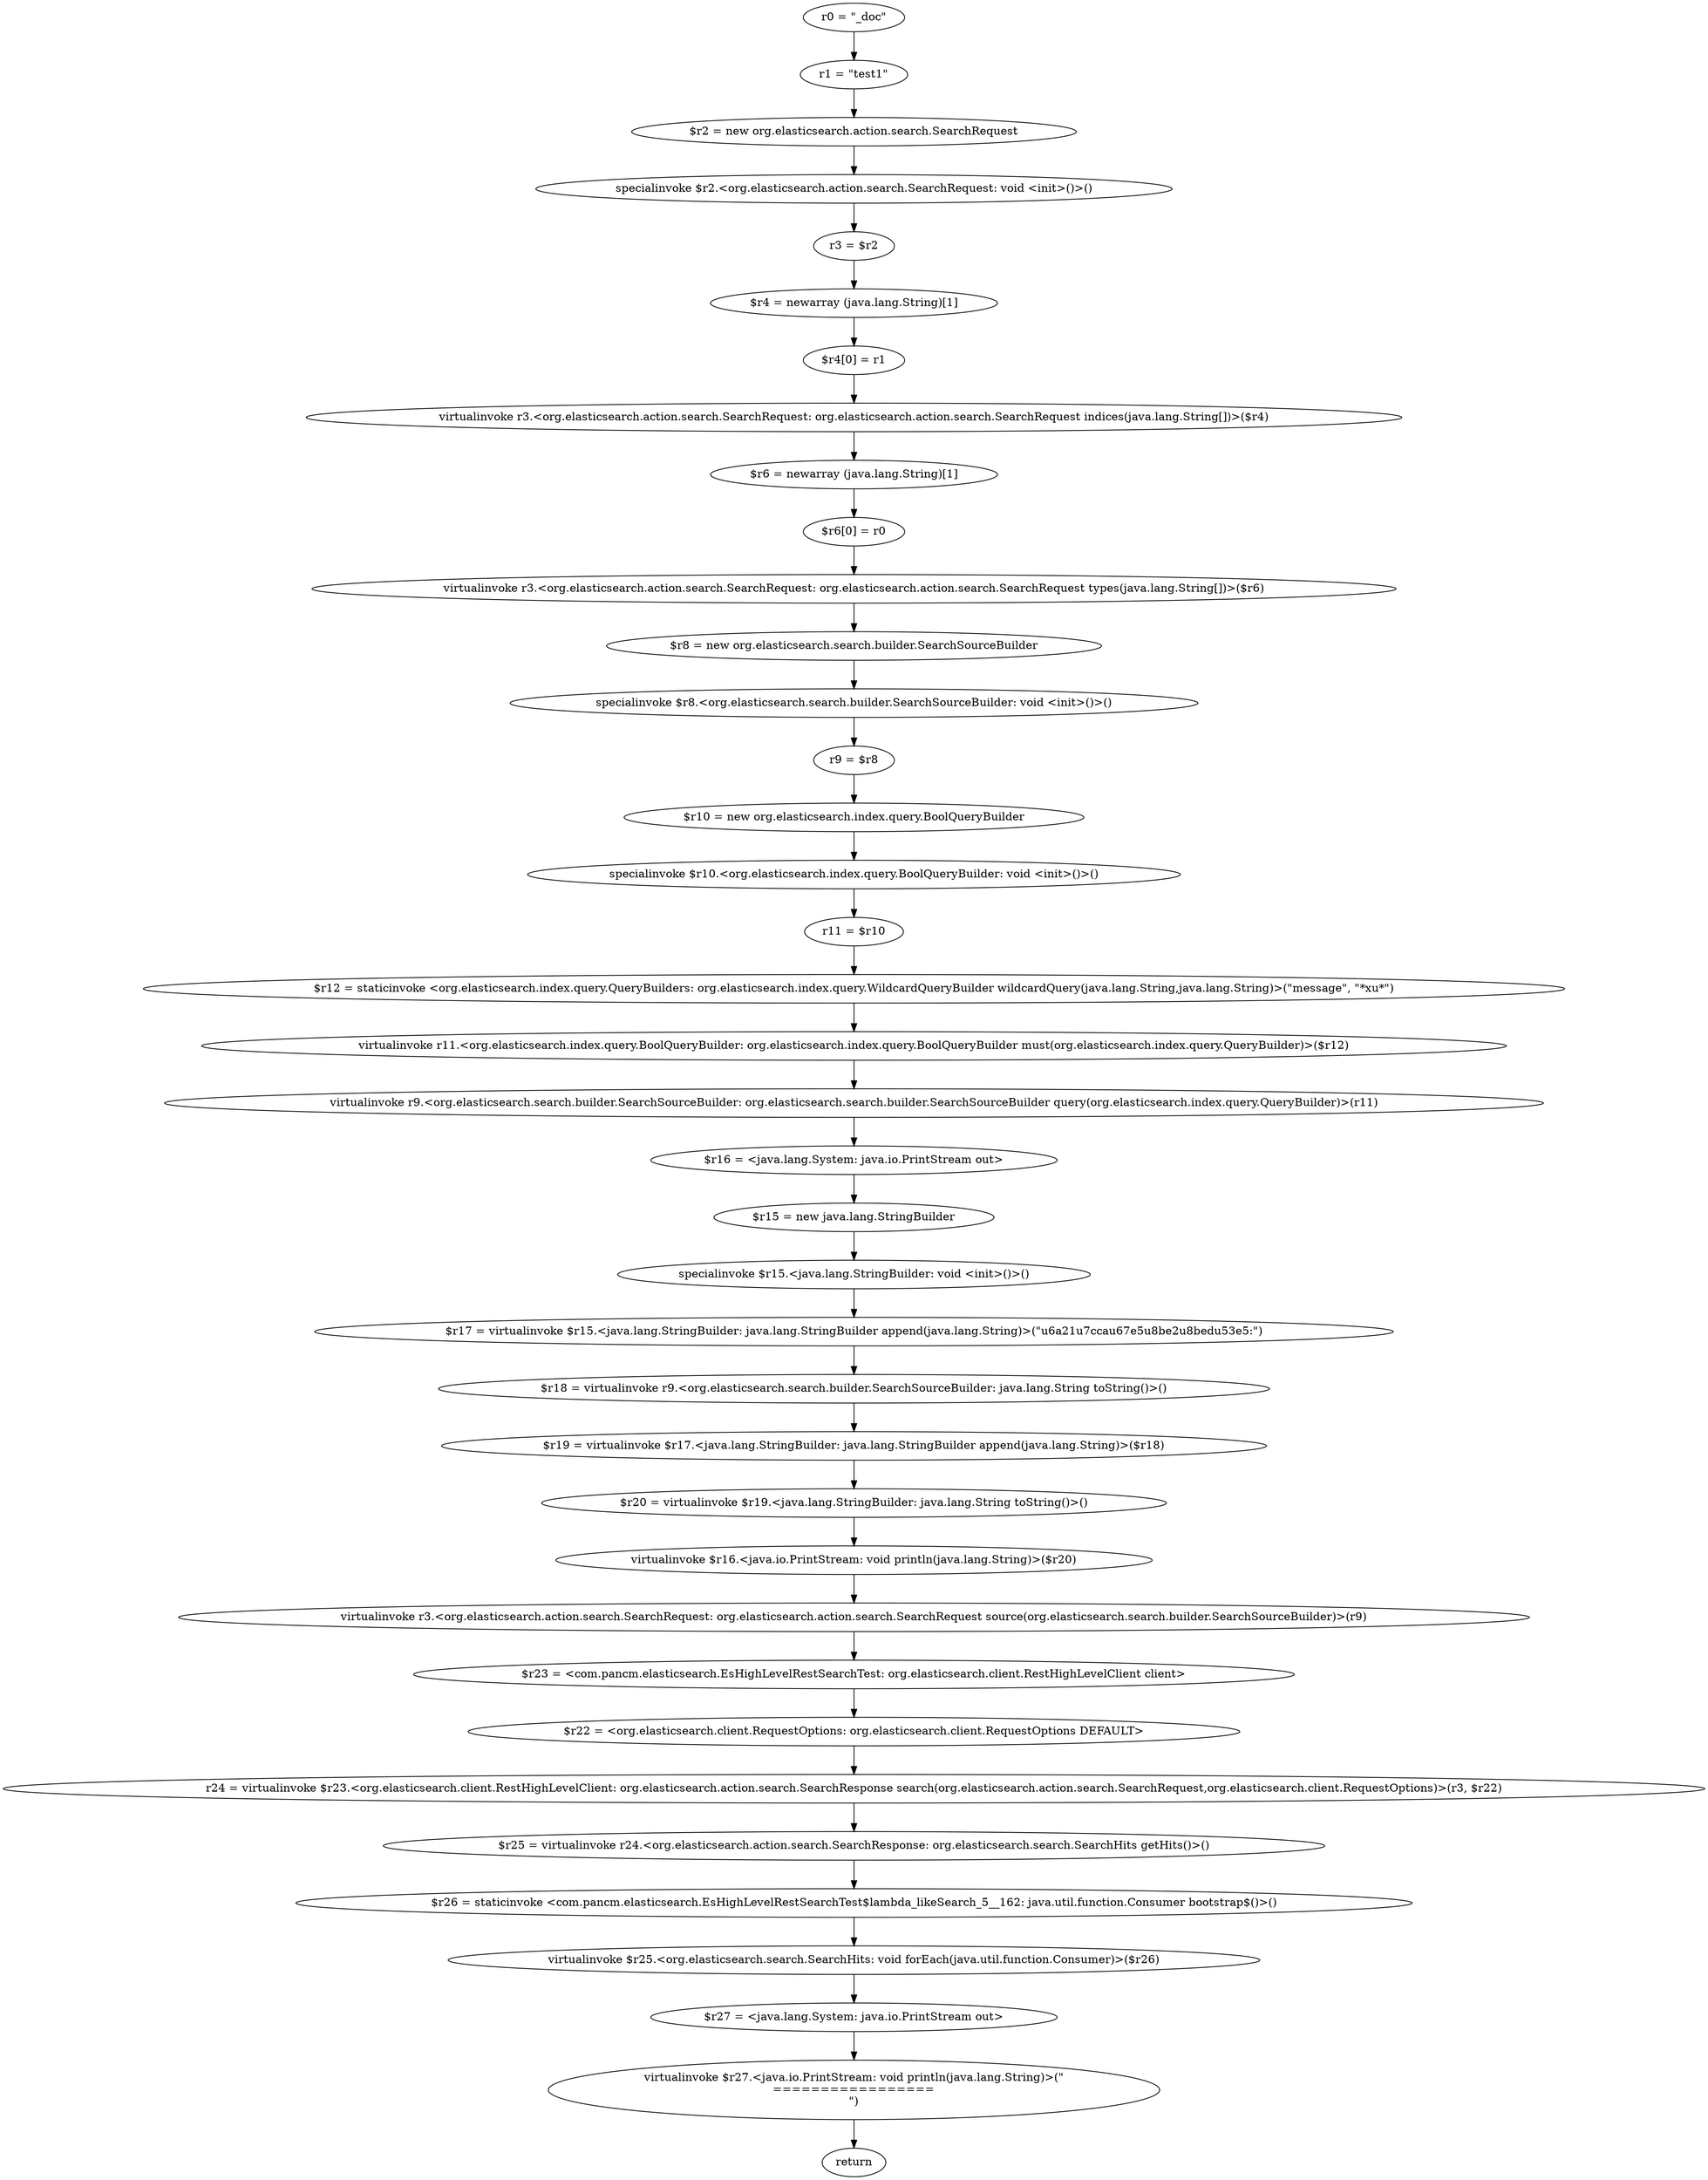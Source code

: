 digraph "unitGraph" {
    "r0 = \"_doc\""
    "r1 = \"test1\""
    "$r2 = new org.elasticsearch.action.search.SearchRequest"
    "specialinvoke $r2.<org.elasticsearch.action.search.SearchRequest: void <init>()>()"
    "r3 = $r2"
    "$r4 = newarray (java.lang.String)[1]"
    "$r4[0] = r1"
    "virtualinvoke r3.<org.elasticsearch.action.search.SearchRequest: org.elasticsearch.action.search.SearchRequest indices(java.lang.String[])>($r4)"
    "$r6 = newarray (java.lang.String)[1]"
    "$r6[0] = r0"
    "virtualinvoke r3.<org.elasticsearch.action.search.SearchRequest: org.elasticsearch.action.search.SearchRequest types(java.lang.String[])>($r6)"
    "$r8 = new org.elasticsearch.search.builder.SearchSourceBuilder"
    "specialinvoke $r8.<org.elasticsearch.search.builder.SearchSourceBuilder: void <init>()>()"
    "r9 = $r8"
    "$r10 = new org.elasticsearch.index.query.BoolQueryBuilder"
    "specialinvoke $r10.<org.elasticsearch.index.query.BoolQueryBuilder: void <init>()>()"
    "r11 = $r10"
    "$r12 = staticinvoke <org.elasticsearch.index.query.QueryBuilders: org.elasticsearch.index.query.WildcardQueryBuilder wildcardQuery(java.lang.String,java.lang.String)>(\"message\", \"*xu*\")"
    "virtualinvoke r11.<org.elasticsearch.index.query.BoolQueryBuilder: org.elasticsearch.index.query.BoolQueryBuilder must(org.elasticsearch.index.query.QueryBuilder)>($r12)"
    "virtualinvoke r9.<org.elasticsearch.search.builder.SearchSourceBuilder: org.elasticsearch.search.builder.SearchSourceBuilder query(org.elasticsearch.index.query.QueryBuilder)>(r11)"
    "$r16 = <java.lang.System: java.io.PrintStream out>"
    "$r15 = new java.lang.StringBuilder"
    "specialinvoke $r15.<java.lang.StringBuilder: void <init>()>()"
    "$r17 = virtualinvoke $r15.<java.lang.StringBuilder: java.lang.StringBuilder append(java.lang.String)>(\"\u6a21\u7cca\u67e5\u8be2\u8bed\u53e5:\")"
    "$r18 = virtualinvoke r9.<org.elasticsearch.search.builder.SearchSourceBuilder: java.lang.String toString()>()"
    "$r19 = virtualinvoke $r17.<java.lang.StringBuilder: java.lang.StringBuilder append(java.lang.String)>($r18)"
    "$r20 = virtualinvoke $r19.<java.lang.StringBuilder: java.lang.String toString()>()"
    "virtualinvoke $r16.<java.io.PrintStream: void println(java.lang.String)>($r20)"
    "virtualinvoke r3.<org.elasticsearch.action.search.SearchRequest: org.elasticsearch.action.search.SearchRequest source(org.elasticsearch.search.builder.SearchSourceBuilder)>(r9)"
    "$r23 = <com.pancm.elasticsearch.EsHighLevelRestSearchTest: org.elasticsearch.client.RestHighLevelClient client>"
    "$r22 = <org.elasticsearch.client.RequestOptions: org.elasticsearch.client.RequestOptions DEFAULT>"
    "r24 = virtualinvoke $r23.<org.elasticsearch.client.RestHighLevelClient: org.elasticsearch.action.search.SearchResponse search(org.elasticsearch.action.search.SearchRequest,org.elasticsearch.client.RequestOptions)>(r3, $r22)"
    "$r25 = virtualinvoke r24.<org.elasticsearch.action.search.SearchResponse: org.elasticsearch.search.SearchHits getHits()>()"
    "$r26 = staticinvoke <com.pancm.elasticsearch.EsHighLevelRestSearchTest$lambda_likeSearch_5__162: java.util.function.Consumer bootstrap$()>()"
    "virtualinvoke $r25.<org.elasticsearch.search.SearchHits: void forEach(java.util.function.Consumer)>($r26)"
    "$r27 = <java.lang.System: java.io.PrintStream out>"
    "virtualinvoke $r27.<java.io.PrintStream: void println(java.lang.String)>(\"\n=================\n\")"
    "return"
    "r0 = \"_doc\""->"r1 = \"test1\"";
    "r1 = \"test1\""->"$r2 = new org.elasticsearch.action.search.SearchRequest";
    "$r2 = new org.elasticsearch.action.search.SearchRequest"->"specialinvoke $r2.<org.elasticsearch.action.search.SearchRequest: void <init>()>()";
    "specialinvoke $r2.<org.elasticsearch.action.search.SearchRequest: void <init>()>()"->"r3 = $r2";
    "r3 = $r2"->"$r4 = newarray (java.lang.String)[1]";
    "$r4 = newarray (java.lang.String)[1]"->"$r4[0] = r1";
    "$r4[0] = r1"->"virtualinvoke r3.<org.elasticsearch.action.search.SearchRequest: org.elasticsearch.action.search.SearchRequest indices(java.lang.String[])>($r4)";
    "virtualinvoke r3.<org.elasticsearch.action.search.SearchRequest: org.elasticsearch.action.search.SearchRequest indices(java.lang.String[])>($r4)"->"$r6 = newarray (java.lang.String)[1]";
    "$r6 = newarray (java.lang.String)[1]"->"$r6[0] = r0";
    "$r6[0] = r0"->"virtualinvoke r3.<org.elasticsearch.action.search.SearchRequest: org.elasticsearch.action.search.SearchRequest types(java.lang.String[])>($r6)";
    "virtualinvoke r3.<org.elasticsearch.action.search.SearchRequest: org.elasticsearch.action.search.SearchRequest types(java.lang.String[])>($r6)"->"$r8 = new org.elasticsearch.search.builder.SearchSourceBuilder";
    "$r8 = new org.elasticsearch.search.builder.SearchSourceBuilder"->"specialinvoke $r8.<org.elasticsearch.search.builder.SearchSourceBuilder: void <init>()>()";
    "specialinvoke $r8.<org.elasticsearch.search.builder.SearchSourceBuilder: void <init>()>()"->"r9 = $r8";
    "r9 = $r8"->"$r10 = new org.elasticsearch.index.query.BoolQueryBuilder";
    "$r10 = new org.elasticsearch.index.query.BoolQueryBuilder"->"specialinvoke $r10.<org.elasticsearch.index.query.BoolQueryBuilder: void <init>()>()";
    "specialinvoke $r10.<org.elasticsearch.index.query.BoolQueryBuilder: void <init>()>()"->"r11 = $r10";
    "r11 = $r10"->"$r12 = staticinvoke <org.elasticsearch.index.query.QueryBuilders: org.elasticsearch.index.query.WildcardQueryBuilder wildcardQuery(java.lang.String,java.lang.String)>(\"message\", \"*xu*\")";
    "$r12 = staticinvoke <org.elasticsearch.index.query.QueryBuilders: org.elasticsearch.index.query.WildcardQueryBuilder wildcardQuery(java.lang.String,java.lang.String)>(\"message\", \"*xu*\")"->"virtualinvoke r11.<org.elasticsearch.index.query.BoolQueryBuilder: org.elasticsearch.index.query.BoolQueryBuilder must(org.elasticsearch.index.query.QueryBuilder)>($r12)";
    "virtualinvoke r11.<org.elasticsearch.index.query.BoolQueryBuilder: org.elasticsearch.index.query.BoolQueryBuilder must(org.elasticsearch.index.query.QueryBuilder)>($r12)"->"virtualinvoke r9.<org.elasticsearch.search.builder.SearchSourceBuilder: org.elasticsearch.search.builder.SearchSourceBuilder query(org.elasticsearch.index.query.QueryBuilder)>(r11)";
    "virtualinvoke r9.<org.elasticsearch.search.builder.SearchSourceBuilder: org.elasticsearch.search.builder.SearchSourceBuilder query(org.elasticsearch.index.query.QueryBuilder)>(r11)"->"$r16 = <java.lang.System: java.io.PrintStream out>";
    "$r16 = <java.lang.System: java.io.PrintStream out>"->"$r15 = new java.lang.StringBuilder";
    "$r15 = new java.lang.StringBuilder"->"specialinvoke $r15.<java.lang.StringBuilder: void <init>()>()";
    "specialinvoke $r15.<java.lang.StringBuilder: void <init>()>()"->"$r17 = virtualinvoke $r15.<java.lang.StringBuilder: java.lang.StringBuilder append(java.lang.String)>(\"\u6a21\u7cca\u67e5\u8be2\u8bed\u53e5:\")";
    "$r17 = virtualinvoke $r15.<java.lang.StringBuilder: java.lang.StringBuilder append(java.lang.String)>(\"\u6a21\u7cca\u67e5\u8be2\u8bed\u53e5:\")"->"$r18 = virtualinvoke r9.<org.elasticsearch.search.builder.SearchSourceBuilder: java.lang.String toString()>()";
    "$r18 = virtualinvoke r9.<org.elasticsearch.search.builder.SearchSourceBuilder: java.lang.String toString()>()"->"$r19 = virtualinvoke $r17.<java.lang.StringBuilder: java.lang.StringBuilder append(java.lang.String)>($r18)";
    "$r19 = virtualinvoke $r17.<java.lang.StringBuilder: java.lang.StringBuilder append(java.lang.String)>($r18)"->"$r20 = virtualinvoke $r19.<java.lang.StringBuilder: java.lang.String toString()>()";
    "$r20 = virtualinvoke $r19.<java.lang.StringBuilder: java.lang.String toString()>()"->"virtualinvoke $r16.<java.io.PrintStream: void println(java.lang.String)>($r20)";
    "virtualinvoke $r16.<java.io.PrintStream: void println(java.lang.String)>($r20)"->"virtualinvoke r3.<org.elasticsearch.action.search.SearchRequest: org.elasticsearch.action.search.SearchRequest source(org.elasticsearch.search.builder.SearchSourceBuilder)>(r9)";
    "virtualinvoke r3.<org.elasticsearch.action.search.SearchRequest: org.elasticsearch.action.search.SearchRequest source(org.elasticsearch.search.builder.SearchSourceBuilder)>(r9)"->"$r23 = <com.pancm.elasticsearch.EsHighLevelRestSearchTest: org.elasticsearch.client.RestHighLevelClient client>";
    "$r23 = <com.pancm.elasticsearch.EsHighLevelRestSearchTest: org.elasticsearch.client.RestHighLevelClient client>"->"$r22 = <org.elasticsearch.client.RequestOptions: org.elasticsearch.client.RequestOptions DEFAULT>";
    "$r22 = <org.elasticsearch.client.RequestOptions: org.elasticsearch.client.RequestOptions DEFAULT>"->"r24 = virtualinvoke $r23.<org.elasticsearch.client.RestHighLevelClient: org.elasticsearch.action.search.SearchResponse search(org.elasticsearch.action.search.SearchRequest,org.elasticsearch.client.RequestOptions)>(r3, $r22)";
    "r24 = virtualinvoke $r23.<org.elasticsearch.client.RestHighLevelClient: org.elasticsearch.action.search.SearchResponse search(org.elasticsearch.action.search.SearchRequest,org.elasticsearch.client.RequestOptions)>(r3, $r22)"->"$r25 = virtualinvoke r24.<org.elasticsearch.action.search.SearchResponse: org.elasticsearch.search.SearchHits getHits()>()";
    "$r25 = virtualinvoke r24.<org.elasticsearch.action.search.SearchResponse: org.elasticsearch.search.SearchHits getHits()>()"->"$r26 = staticinvoke <com.pancm.elasticsearch.EsHighLevelRestSearchTest$lambda_likeSearch_5__162: java.util.function.Consumer bootstrap$()>()";
    "$r26 = staticinvoke <com.pancm.elasticsearch.EsHighLevelRestSearchTest$lambda_likeSearch_5__162: java.util.function.Consumer bootstrap$()>()"->"virtualinvoke $r25.<org.elasticsearch.search.SearchHits: void forEach(java.util.function.Consumer)>($r26)";
    "virtualinvoke $r25.<org.elasticsearch.search.SearchHits: void forEach(java.util.function.Consumer)>($r26)"->"$r27 = <java.lang.System: java.io.PrintStream out>";
    "$r27 = <java.lang.System: java.io.PrintStream out>"->"virtualinvoke $r27.<java.io.PrintStream: void println(java.lang.String)>(\"\n=================\n\")";
    "virtualinvoke $r27.<java.io.PrintStream: void println(java.lang.String)>(\"\n=================\n\")"->"return";
}
